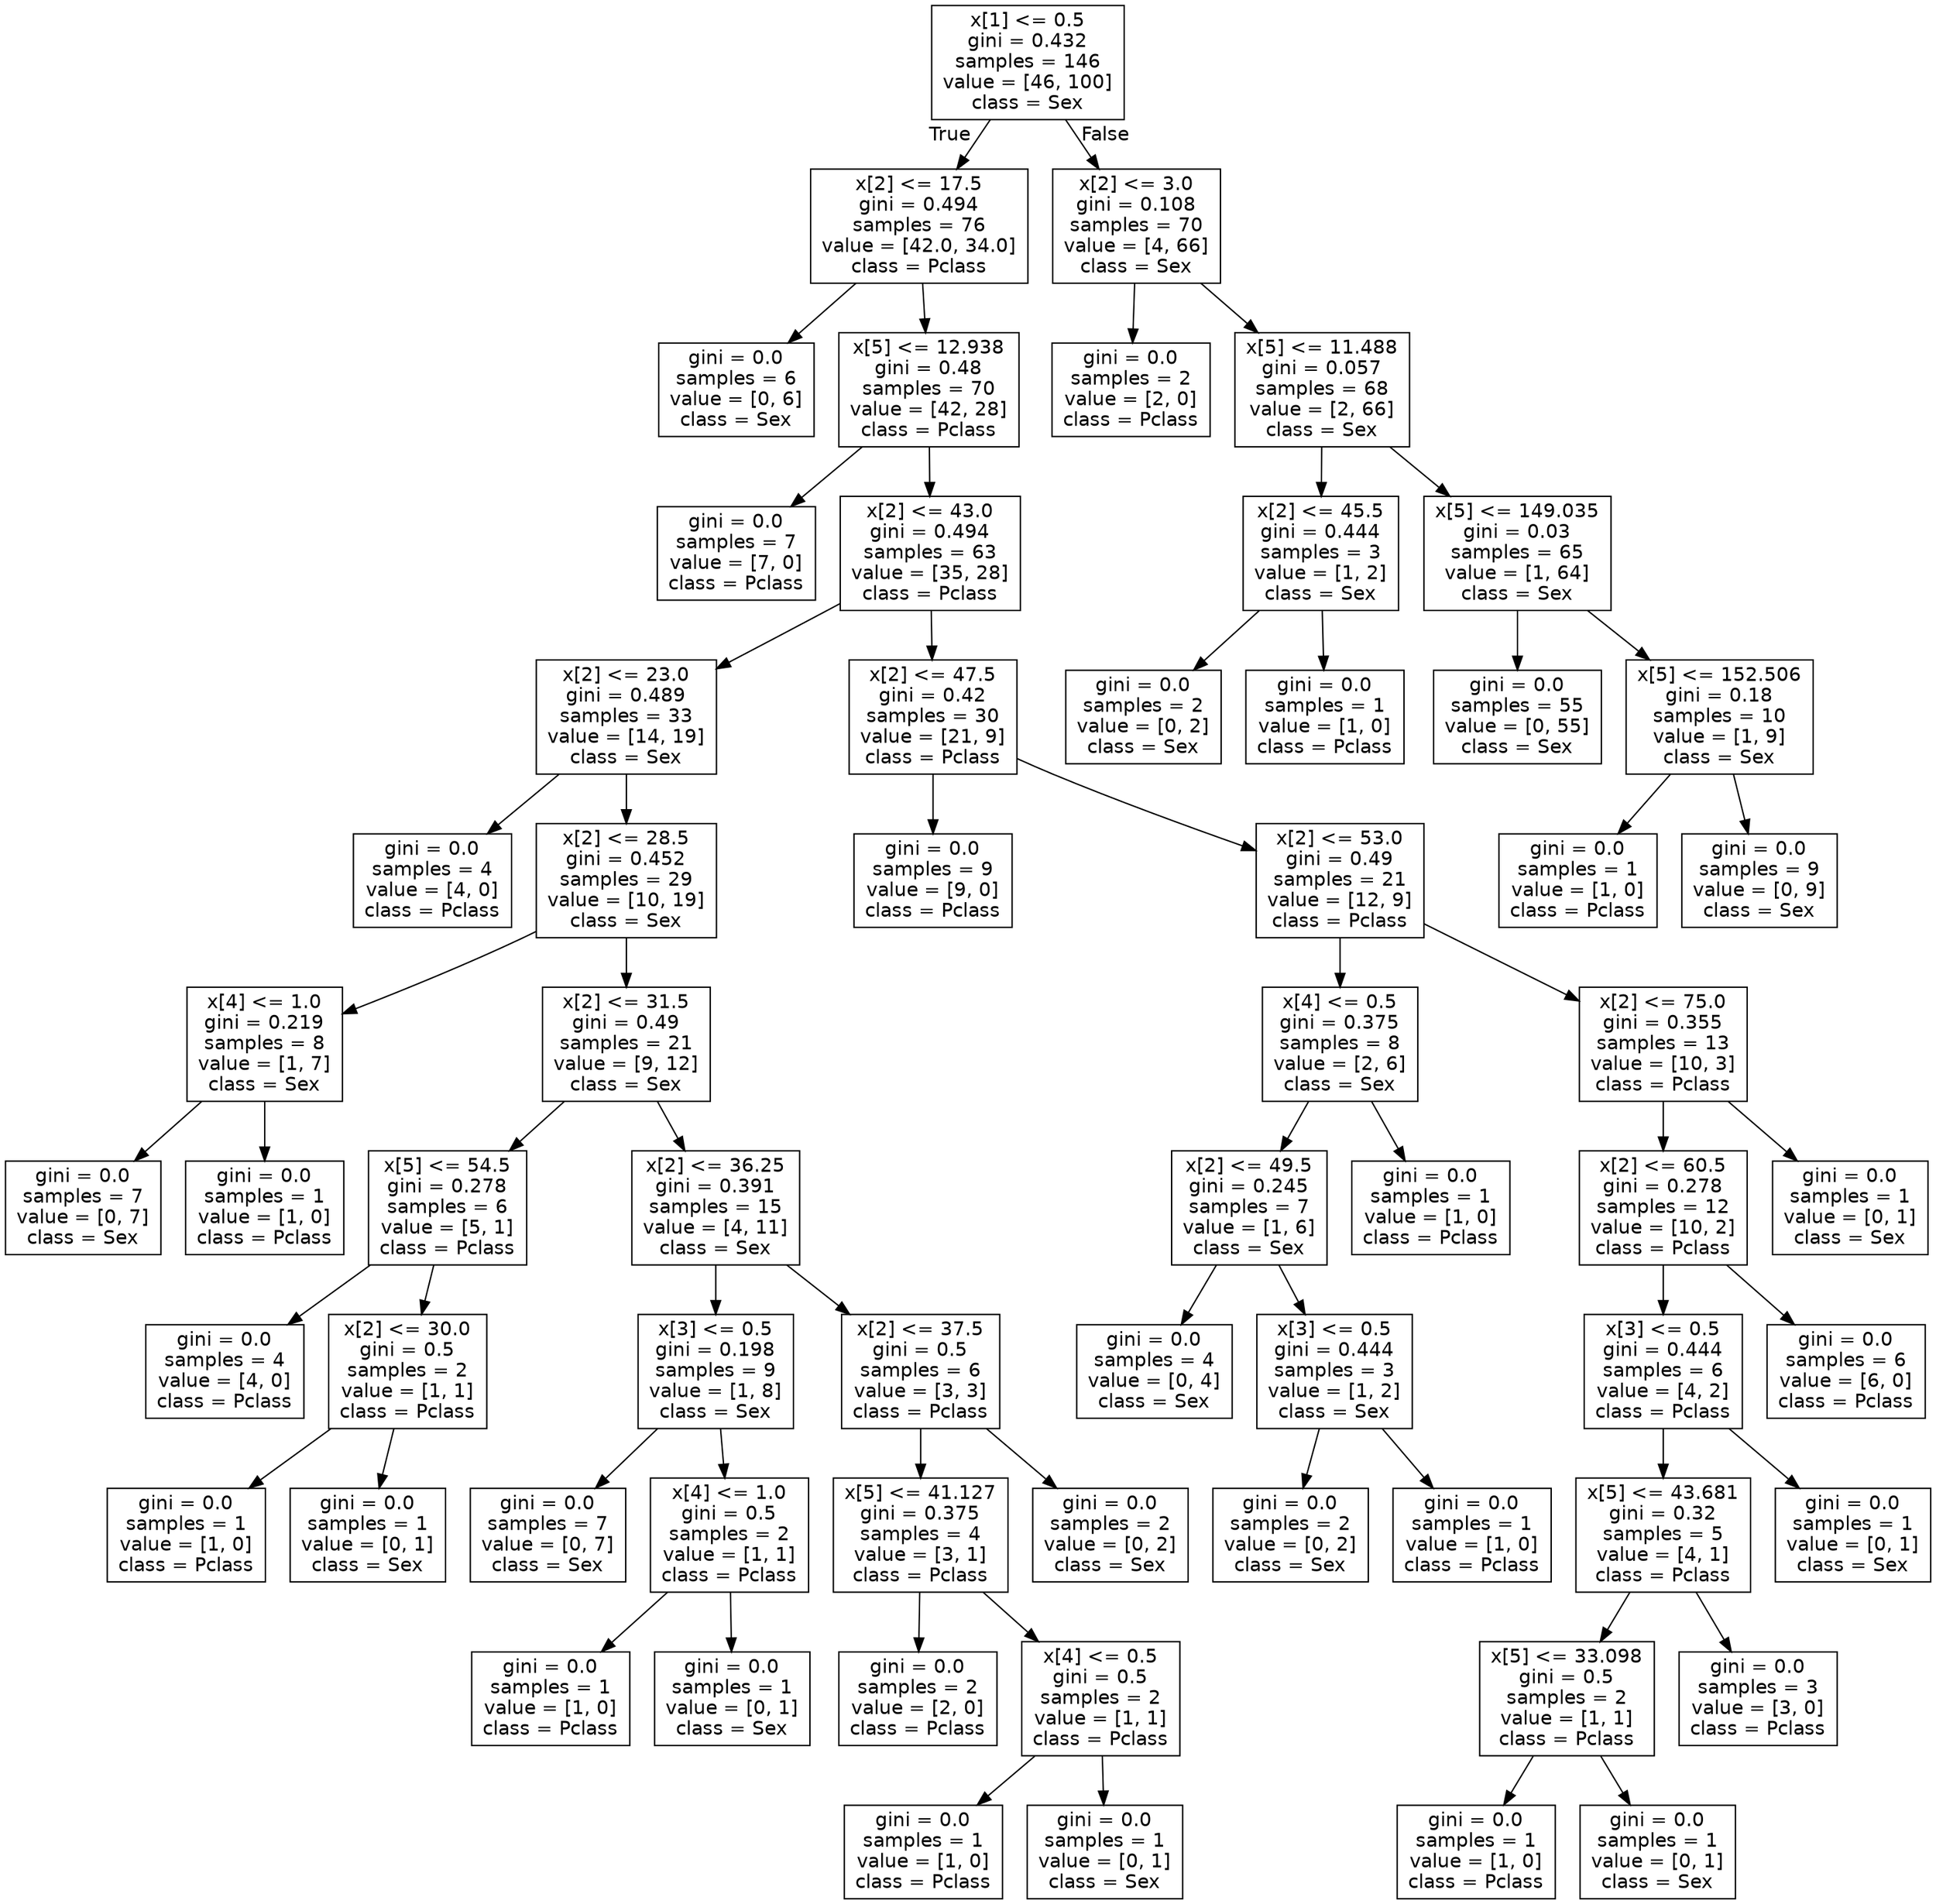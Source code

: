 digraph Tree {
node [shape=box, fontname="helvetica"] ;
edge [fontname="helvetica"] ;
0 [label="x[1] <= 0.5\ngini = 0.432\nsamples = 146\nvalue = [46, 100]\nclass = Sex"] ;
1 [label="x[2] <= 17.5\ngini = 0.494\nsamples = 76\nvalue = [42.0, 34.0]\nclass = Pclass"] ;
0 -> 1 [labeldistance=2.5, labelangle=45, headlabel="True"] ;
2 [label="gini = 0.0\nsamples = 6\nvalue = [0, 6]\nclass = Sex"] ;
1 -> 2 ;
3 [label="x[5] <= 12.938\ngini = 0.48\nsamples = 70\nvalue = [42, 28]\nclass = Pclass"] ;
1 -> 3 ;
4 [label="gini = 0.0\nsamples = 7\nvalue = [7, 0]\nclass = Pclass"] ;
3 -> 4 ;
5 [label="x[2] <= 43.0\ngini = 0.494\nsamples = 63\nvalue = [35, 28]\nclass = Pclass"] ;
3 -> 5 ;
6 [label="x[2] <= 23.0\ngini = 0.489\nsamples = 33\nvalue = [14, 19]\nclass = Sex"] ;
5 -> 6 ;
7 [label="gini = 0.0\nsamples = 4\nvalue = [4, 0]\nclass = Pclass"] ;
6 -> 7 ;
8 [label="x[2] <= 28.5\ngini = 0.452\nsamples = 29\nvalue = [10, 19]\nclass = Sex"] ;
6 -> 8 ;
9 [label="x[4] <= 1.0\ngini = 0.219\nsamples = 8\nvalue = [1, 7]\nclass = Sex"] ;
8 -> 9 ;
10 [label="gini = 0.0\nsamples = 7\nvalue = [0, 7]\nclass = Sex"] ;
9 -> 10 ;
11 [label="gini = 0.0\nsamples = 1\nvalue = [1, 0]\nclass = Pclass"] ;
9 -> 11 ;
12 [label="x[2] <= 31.5\ngini = 0.49\nsamples = 21\nvalue = [9, 12]\nclass = Sex"] ;
8 -> 12 ;
13 [label="x[5] <= 54.5\ngini = 0.278\nsamples = 6\nvalue = [5, 1]\nclass = Pclass"] ;
12 -> 13 ;
14 [label="gini = 0.0\nsamples = 4\nvalue = [4, 0]\nclass = Pclass"] ;
13 -> 14 ;
15 [label="x[2] <= 30.0\ngini = 0.5\nsamples = 2\nvalue = [1, 1]\nclass = Pclass"] ;
13 -> 15 ;
16 [label="gini = 0.0\nsamples = 1\nvalue = [1, 0]\nclass = Pclass"] ;
15 -> 16 ;
17 [label="gini = 0.0\nsamples = 1\nvalue = [0, 1]\nclass = Sex"] ;
15 -> 17 ;
18 [label="x[2] <= 36.25\ngini = 0.391\nsamples = 15\nvalue = [4, 11]\nclass = Sex"] ;
12 -> 18 ;
19 [label="x[3] <= 0.5\ngini = 0.198\nsamples = 9\nvalue = [1, 8]\nclass = Sex"] ;
18 -> 19 ;
20 [label="gini = 0.0\nsamples = 7\nvalue = [0, 7]\nclass = Sex"] ;
19 -> 20 ;
21 [label="x[4] <= 1.0\ngini = 0.5\nsamples = 2\nvalue = [1, 1]\nclass = Pclass"] ;
19 -> 21 ;
22 [label="gini = 0.0\nsamples = 1\nvalue = [1, 0]\nclass = Pclass"] ;
21 -> 22 ;
23 [label="gini = 0.0\nsamples = 1\nvalue = [0, 1]\nclass = Sex"] ;
21 -> 23 ;
24 [label="x[2] <= 37.5\ngini = 0.5\nsamples = 6\nvalue = [3, 3]\nclass = Pclass"] ;
18 -> 24 ;
25 [label="x[5] <= 41.127\ngini = 0.375\nsamples = 4\nvalue = [3, 1]\nclass = Pclass"] ;
24 -> 25 ;
26 [label="gini = 0.0\nsamples = 2\nvalue = [2, 0]\nclass = Pclass"] ;
25 -> 26 ;
27 [label="x[4] <= 0.5\ngini = 0.5\nsamples = 2\nvalue = [1, 1]\nclass = Pclass"] ;
25 -> 27 ;
28 [label="gini = 0.0\nsamples = 1\nvalue = [1, 0]\nclass = Pclass"] ;
27 -> 28 ;
29 [label="gini = 0.0\nsamples = 1\nvalue = [0, 1]\nclass = Sex"] ;
27 -> 29 ;
30 [label="gini = 0.0\nsamples = 2\nvalue = [0, 2]\nclass = Sex"] ;
24 -> 30 ;
31 [label="x[2] <= 47.5\ngini = 0.42\nsamples = 30\nvalue = [21, 9]\nclass = Pclass"] ;
5 -> 31 ;
32 [label="gini = 0.0\nsamples = 9\nvalue = [9, 0]\nclass = Pclass"] ;
31 -> 32 ;
33 [label="x[2] <= 53.0\ngini = 0.49\nsamples = 21\nvalue = [12, 9]\nclass = Pclass"] ;
31 -> 33 ;
34 [label="x[4] <= 0.5\ngini = 0.375\nsamples = 8\nvalue = [2, 6]\nclass = Sex"] ;
33 -> 34 ;
35 [label="x[2] <= 49.5\ngini = 0.245\nsamples = 7\nvalue = [1, 6]\nclass = Sex"] ;
34 -> 35 ;
36 [label="gini = 0.0\nsamples = 4\nvalue = [0, 4]\nclass = Sex"] ;
35 -> 36 ;
37 [label="x[3] <= 0.5\ngini = 0.444\nsamples = 3\nvalue = [1, 2]\nclass = Sex"] ;
35 -> 37 ;
38 [label="gini = 0.0\nsamples = 2\nvalue = [0, 2]\nclass = Sex"] ;
37 -> 38 ;
39 [label="gini = 0.0\nsamples = 1\nvalue = [1, 0]\nclass = Pclass"] ;
37 -> 39 ;
40 [label="gini = 0.0\nsamples = 1\nvalue = [1, 0]\nclass = Pclass"] ;
34 -> 40 ;
41 [label="x[2] <= 75.0\ngini = 0.355\nsamples = 13\nvalue = [10, 3]\nclass = Pclass"] ;
33 -> 41 ;
42 [label="x[2] <= 60.5\ngini = 0.278\nsamples = 12\nvalue = [10, 2]\nclass = Pclass"] ;
41 -> 42 ;
43 [label="x[3] <= 0.5\ngini = 0.444\nsamples = 6\nvalue = [4, 2]\nclass = Pclass"] ;
42 -> 43 ;
44 [label="x[5] <= 43.681\ngini = 0.32\nsamples = 5\nvalue = [4, 1]\nclass = Pclass"] ;
43 -> 44 ;
45 [label="x[5] <= 33.098\ngini = 0.5\nsamples = 2\nvalue = [1, 1]\nclass = Pclass"] ;
44 -> 45 ;
46 [label="gini = 0.0\nsamples = 1\nvalue = [1, 0]\nclass = Pclass"] ;
45 -> 46 ;
47 [label="gini = 0.0\nsamples = 1\nvalue = [0, 1]\nclass = Sex"] ;
45 -> 47 ;
48 [label="gini = 0.0\nsamples = 3\nvalue = [3, 0]\nclass = Pclass"] ;
44 -> 48 ;
49 [label="gini = 0.0\nsamples = 1\nvalue = [0, 1]\nclass = Sex"] ;
43 -> 49 ;
50 [label="gini = 0.0\nsamples = 6\nvalue = [6, 0]\nclass = Pclass"] ;
42 -> 50 ;
51 [label="gini = 0.0\nsamples = 1\nvalue = [0, 1]\nclass = Sex"] ;
41 -> 51 ;
52 [label="x[2] <= 3.0\ngini = 0.108\nsamples = 70\nvalue = [4, 66]\nclass = Sex"] ;
0 -> 52 [labeldistance=2.5, labelangle=-45, headlabel="False"] ;
53 [label="gini = 0.0\nsamples = 2\nvalue = [2, 0]\nclass = Pclass"] ;
52 -> 53 ;
54 [label="x[5] <= 11.488\ngini = 0.057\nsamples = 68\nvalue = [2, 66]\nclass = Sex"] ;
52 -> 54 ;
55 [label="x[2] <= 45.5\ngini = 0.444\nsamples = 3\nvalue = [1, 2]\nclass = Sex"] ;
54 -> 55 ;
56 [label="gini = 0.0\nsamples = 2\nvalue = [0, 2]\nclass = Sex"] ;
55 -> 56 ;
57 [label="gini = 0.0\nsamples = 1\nvalue = [1, 0]\nclass = Pclass"] ;
55 -> 57 ;
58 [label="x[5] <= 149.035\ngini = 0.03\nsamples = 65\nvalue = [1, 64]\nclass = Sex"] ;
54 -> 58 ;
59 [label="gini = 0.0\nsamples = 55\nvalue = [0, 55]\nclass = Sex"] ;
58 -> 59 ;
60 [label="x[5] <= 152.506\ngini = 0.18\nsamples = 10\nvalue = [1, 9]\nclass = Sex"] ;
58 -> 60 ;
61 [label="gini = 0.0\nsamples = 1\nvalue = [1, 0]\nclass = Pclass"] ;
60 -> 61 ;
62 [label="gini = 0.0\nsamples = 9\nvalue = [0, 9]\nclass = Sex"] ;
60 -> 62 ;
}